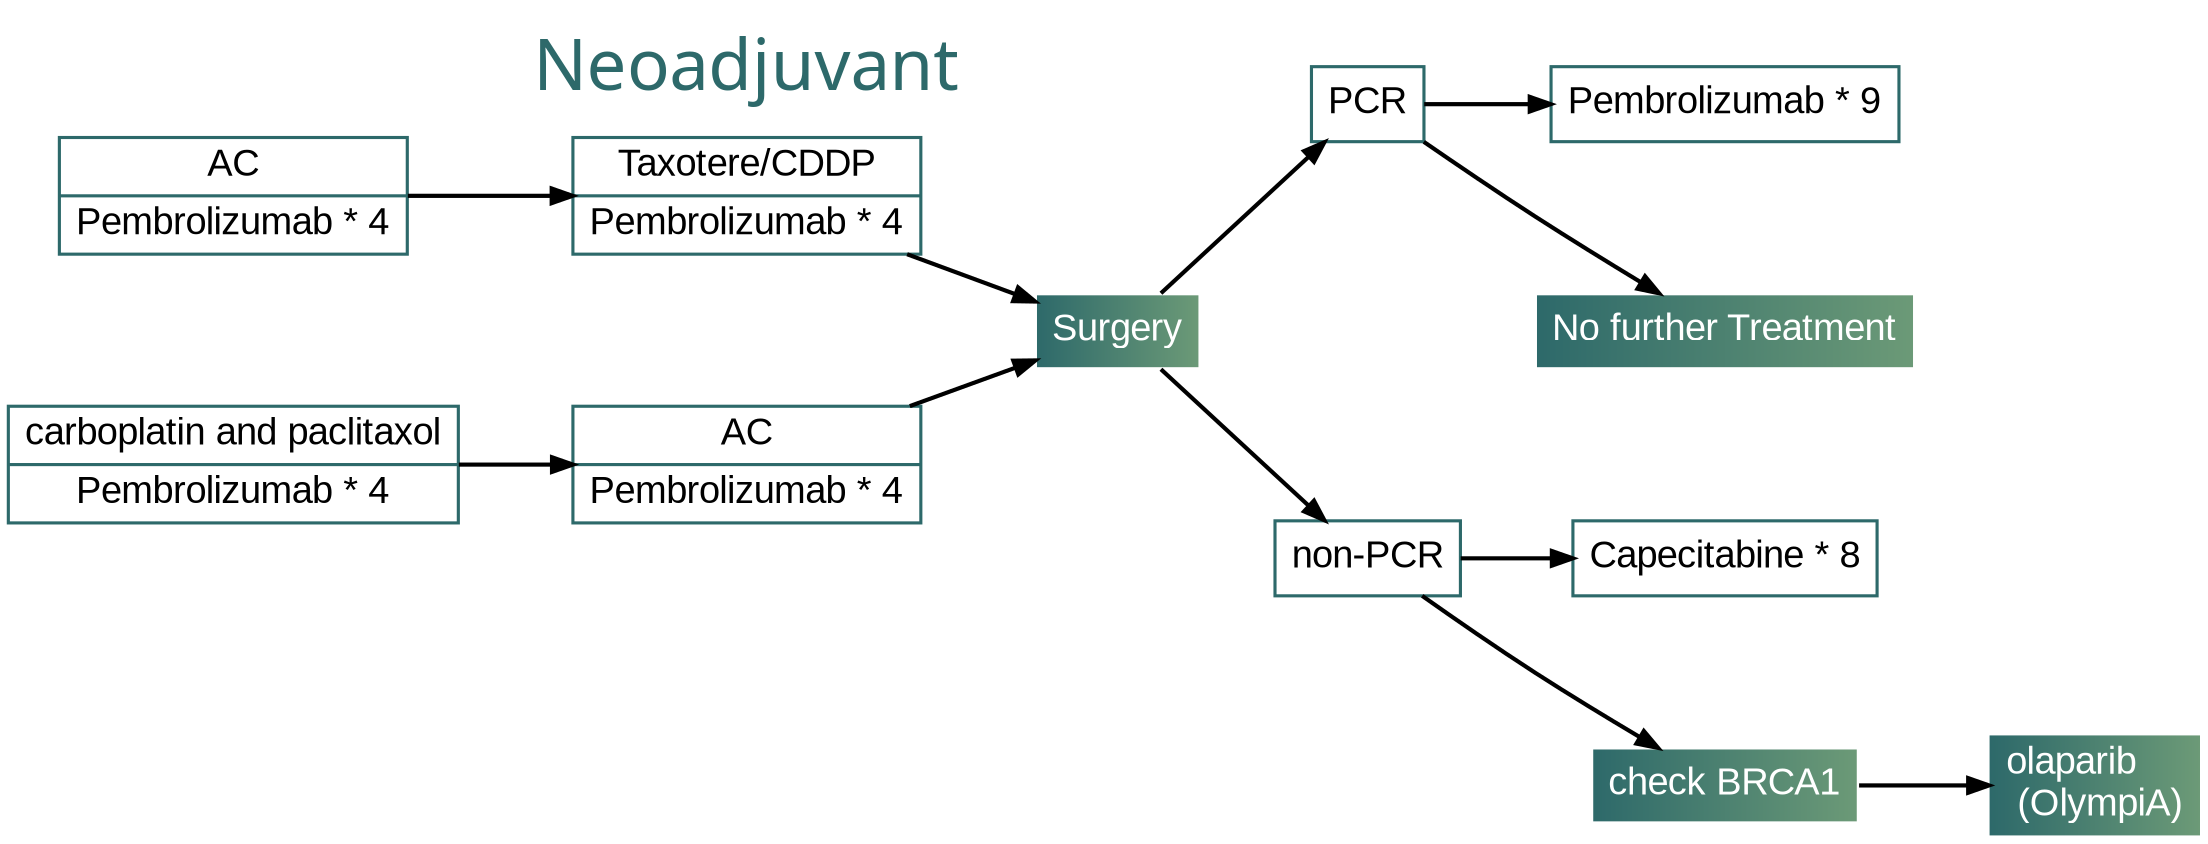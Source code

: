 digraph {
  compound = true;
  graph[
      // splines=ortho,
      nodesep = 1; rankdir = "LR";
      // fontname="Arial",
      fontname = "FiraSans-SemiBoldItalic";
      labelloc = "b"; fontsize = "24pt";
  ];
  node[                                     //
      color = "#2d696a"; fillcolor = white; // ___
      penwidth = 1.5; fontsize = "18pt";    //
      shape = record;
      // fontname="FiraSans-Regular"
      fontname = "Arial";
      style = "filled";
  ];
  edge[color = black, penwidth = 2];
  subgraph cluster_example {
    labelloc = "t"; //  ━━━━━━━━━━━━━━━━━━━━━━━━━━━━━━━━┓
    color = white;
    fontsize = "34pt";
    fontcolor = "#2d696a";
    label = "Neoadjuvant";
    AC[label = "AC|Pembrolizumab * 4"];
    Taxotere_CDDP[label = "Taxotere/CDDP|Pembrolizumab * 4", group = "2"];
    carboplatin[label = "carboplatin and paclitaxol | Pembrolizumab * 4",
                group = "3"];
    followbyAC[label = "AC | Pembrolizumab * 4";]; //
    carboplatin->followbyAC;
    // ___
  }; // ━━━━━━━━━━━━━━━━━━━━━━━━━━━━━━━━━━━━━━━━━━━━━━━━┛
  //
  PCR[label = "PCR", group = "3"];
  nonPCR[label = "non-PCR"];
  //
  Capecitabine_x8[label = "Capecitabine * 8"];
  Pembrolizumab_x9[label = "Pembrolizumab * 9", group = "3"];
  {
    rank = same;
    AC carboplatin;
  };

  node[                                             //
      color = white; fillcolor = "#2d696a:#6c9a77"; //
      fontcolor = "#ffffff"];
  Surgery[label = "Surgery"];
  checkBRCA1[label = "check BRCA1"];
  olaparib[                             //
      shape = none;                     // `record`, `underline`
      label = "olaparib\l (OlympiA)\l"; //
                                        // group = "group";
  ];
  no_further_treatment[               //
      label = "No further Treatment"; //
      group = "4",
  ];
  followbyAC->Surgery PCR
      ->no_further_treatment
          //
          AC->Taxotere_CDDP->Surgery->PCR->Pembrolizumab_x9;
  Surgery->nonPCR->{Capecitabine_x8 checkBRCA1};
  checkBRCA1->olaparib
}
